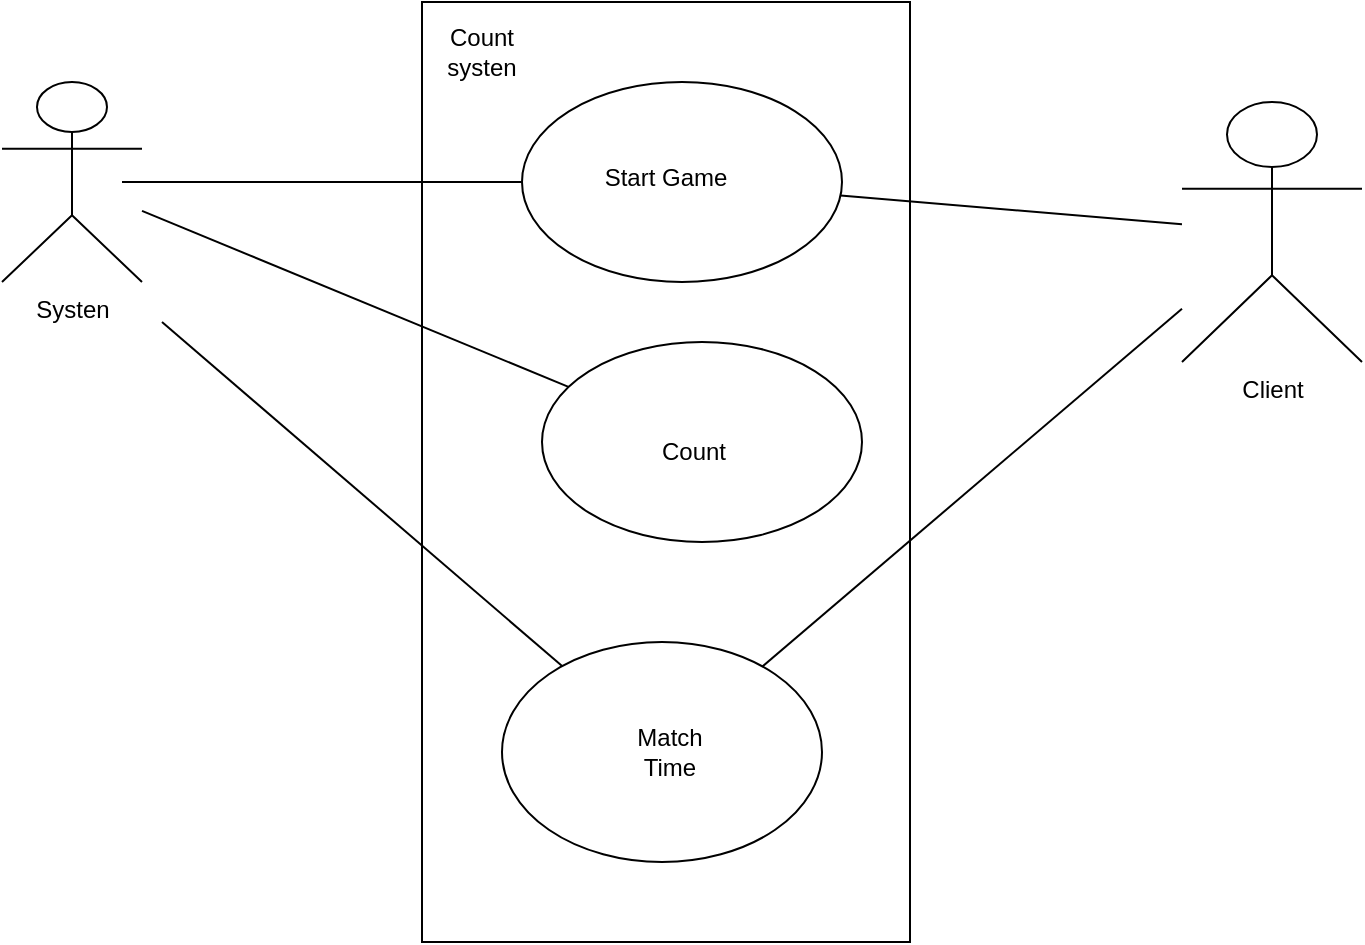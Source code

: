 <mxfile version="24.7.17">
  <diagram name="Página-1" id="Y_G43ye4FsQ3mnHmZ2zf">
    <mxGraphModel dx="1393" dy="801" grid="1" gridSize="10" guides="1" tooltips="1" connect="1" arrows="1" fold="1" page="1" pageScale="1" pageWidth="827" pageHeight="1169" math="0" shadow="0">
      <root>
        <mxCell id="0" />
        <mxCell id="1" parent="0" />
        <mxCell id="bgOHWUZEyocaoN3yzQ3y-2" value="" style="rounded=0;whiteSpace=wrap;html=1;" vertex="1" parent="1">
          <mxGeometry x="260" y="150" width="244" height="470" as="geometry" />
        </mxCell>
        <mxCell id="bgOHWUZEyocaoN3yzQ3y-3" value="" style="ellipse;whiteSpace=wrap;html=1;" vertex="1" parent="1">
          <mxGeometry x="310" y="190" width="160" height="100" as="geometry" />
        </mxCell>
        <mxCell id="bgOHWUZEyocaoN3yzQ3y-4" value="Start Game" style="text;html=1;align=center;verticalAlign=middle;whiteSpace=wrap;rounded=0;" vertex="1" parent="1">
          <mxGeometry x="338" y="210" width="88" height="55" as="geometry" />
        </mxCell>
        <mxCell id="bgOHWUZEyocaoN3yzQ3y-5" value="Client" style="shape=umlActor;verticalLabelPosition=bottom;verticalAlign=top;html=1;outlineConnect=0;" vertex="1" parent="1">
          <mxGeometry x="640" y="200" width="90" height="130" as="geometry" />
        </mxCell>
        <mxCell id="bgOHWUZEyocaoN3yzQ3y-7" value="Systen" style="shape=umlActor;verticalLabelPosition=bottom;verticalAlign=top;html=1;outlineConnect=0;" vertex="1" parent="1">
          <mxGeometry x="50" y="190" width="70" height="100" as="geometry" />
        </mxCell>
        <mxCell id="bgOHWUZEyocaoN3yzQ3y-9" value="" style="endArrow=none;html=1;rounded=0;" edge="1" parent="1" source="bgOHWUZEyocaoN3yzQ3y-5" target="bgOHWUZEyocaoN3yzQ3y-3">
          <mxGeometry width="50" height="50" relative="1" as="geometry">
            <mxPoint x="540" y="300" as="sourcePoint" />
            <mxPoint x="590" y="250" as="targetPoint" />
          </mxGeometry>
        </mxCell>
        <mxCell id="bgOHWUZEyocaoN3yzQ3y-10" value="" style="endArrow=none;html=1;rounded=0;entryX=0;entryY=0.5;entryDx=0;entryDy=0;" edge="1" parent="1" target="bgOHWUZEyocaoN3yzQ3y-3">
          <mxGeometry width="50" height="50" relative="1" as="geometry">
            <mxPoint x="110" y="240" as="sourcePoint" />
            <mxPoint x="240" y="220" as="targetPoint" />
          </mxGeometry>
        </mxCell>
        <mxCell id="bgOHWUZEyocaoN3yzQ3y-11" value="" style="ellipse;whiteSpace=wrap;html=1;" vertex="1" parent="1">
          <mxGeometry x="320" y="320" width="160" height="100" as="geometry" />
        </mxCell>
        <mxCell id="bgOHWUZEyocaoN3yzQ3y-12" value="Count" style="text;html=1;align=center;verticalAlign=middle;whiteSpace=wrap;rounded=0;" vertex="1" parent="1">
          <mxGeometry x="366" y="360" width="60" height="30" as="geometry" />
        </mxCell>
        <mxCell id="bgOHWUZEyocaoN3yzQ3y-13" value="" style="endArrow=none;html=1;rounded=0;" edge="1" parent="1" source="bgOHWUZEyocaoN3yzQ3y-7" target="bgOHWUZEyocaoN3yzQ3y-11">
          <mxGeometry width="50" height="50" relative="1" as="geometry">
            <mxPoint x="170" y="330" as="sourcePoint" />
            <mxPoint x="220" y="280" as="targetPoint" />
          </mxGeometry>
        </mxCell>
        <mxCell id="bgOHWUZEyocaoN3yzQ3y-14" value="" style="ellipse;whiteSpace=wrap;html=1;" vertex="1" parent="1">
          <mxGeometry x="300" y="470" width="160" height="110" as="geometry" />
        </mxCell>
        <mxCell id="bgOHWUZEyocaoN3yzQ3y-16" value="Match Time" style="text;html=1;align=center;verticalAlign=middle;whiteSpace=wrap;rounded=0;" vertex="1" parent="1">
          <mxGeometry x="354" y="510" width="60" height="30" as="geometry" />
        </mxCell>
        <mxCell id="bgOHWUZEyocaoN3yzQ3y-17" value="" style="endArrow=none;html=1;rounded=0;" edge="1" parent="1" target="bgOHWUZEyocaoN3yzQ3y-14">
          <mxGeometry width="50" height="50" relative="1" as="geometry">
            <mxPoint x="130" y="310" as="sourcePoint" />
            <mxPoint x="160" y="310" as="targetPoint" />
          </mxGeometry>
        </mxCell>
        <mxCell id="bgOHWUZEyocaoN3yzQ3y-18" value="" style="endArrow=none;html=1;rounded=0;" edge="1" parent="1" source="bgOHWUZEyocaoN3yzQ3y-14" target="bgOHWUZEyocaoN3yzQ3y-5">
          <mxGeometry width="50" height="50" relative="1" as="geometry">
            <mxPoint x="504" y="435" as="sourcePoint" />
            <mxPoint x="574.711" y="385" as="targetPoint" />
          </mxGeometry>
        </mxCell>
        <mxCell id="bgOHWUZEyocaoN3yzQ3y-20" value="Count systen" style="text;html=1;align=center;verticalAlign=middle;whiteSpace=wrap;rounded=0;" vertex="1" parent="1">
          <mxGeometry x="260" y="160" width="60" height="30" as="geometry" />
        </mxCell>
      </root>
    </mxGraphModel>
  </diagram>
</mxfile>
